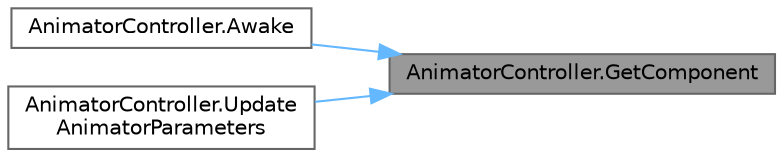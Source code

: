 digraph "AnimatorController.GetComponent"
{
 // LATEX_PDF_SIZE
  bgcolor="transparent";
  edge [fontname=Helvetica,fontsize=10,labelfontname=Helvetica,labelfontsize=10];
  node [fontname=Helvetica,fontsize=10,shape=box,height=0.2,width=0.4];
  rankdir="RL";
  Node1 [id="Node000001",label="AnimatorController.GetComponent",height=0.2,width=0.4,color="gray40", fillcolor="grey60", style="filled", fontcolor="black",tooltip="This method returns the information stored in ComponentHealt for a component or initialises a new Com..."];
  Node1 -> Node2 [id="edge1_Node000001_Node000002",dir="back",color="steelblue1",style="solid",tooltip=" "];
  Node2 [id="Node000002",label="AnimatorController.Awake",height=0.2,width=0.4,color="grey40", fillcolor="white", style="filled",URL="$class_animator_controller.html#a42ccc8d3ccf739406ed602d7633e110a",tooltip="This method initialises animator with a reference to the statemachine ."];
  Node1 -> Node3 [id="edge2_Node000001_Node000003",dir="back",color="steelblue1",style="solid",tooltip=" "];
  Node3 [id="Node000003",label="AnimatorController.Update\lAnimatorParameters",height=0.2,width=0.4,color="grey40", fillcolor="white", style="filled",URL="$class_animator_controller.html#aa4238a554da97b6e30b7f589b1af8b62",tooltip="This method updates the statemachine parameters based on the state of the simulation stored in an NPP..."];
}
